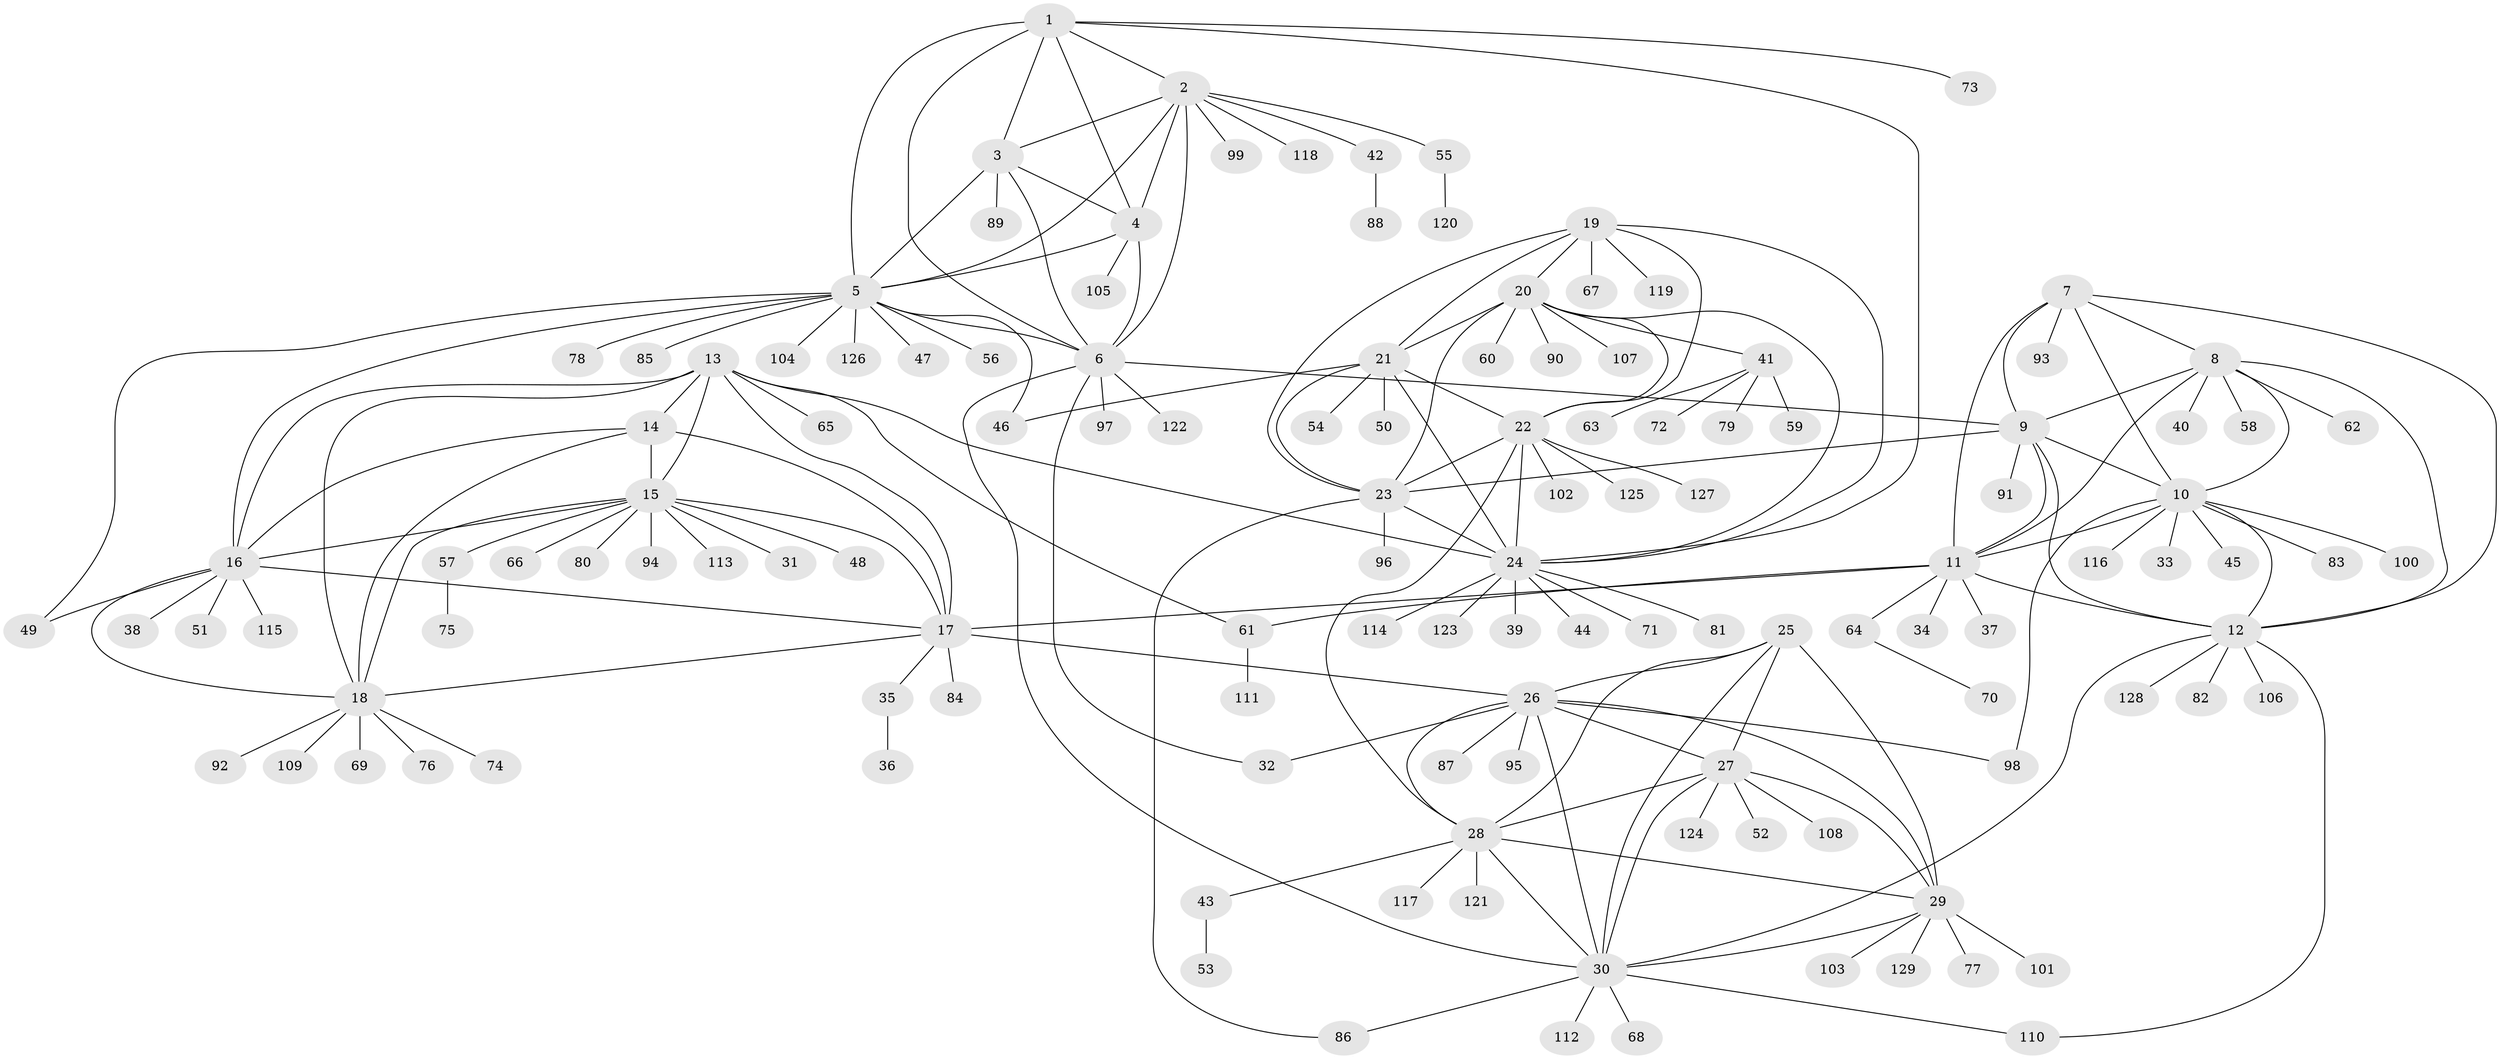 // coarse degree distribution, {8: 0.011111111111111112, 4: 0.011111111111111112, 5: 0.03333333333333333, 6: 0.011111111111111112, 10: 0.022222222222222223, 1: 0.8222222222222222, 14: 0.022222222222222223, 2: 0.03333333333333333, 11: 0.011111111111111112, 12: 0.011111111111111112, 18: 0.011111111111111112}
// Generated by graph-tools (version 1.1) at 2025/58/03/04/25 21:58:24]
// undirected, 129 vertices, 191 edges
graph export_dot {
graph [start="1"]
  node [color=gray90,style=filled];
  1;
  2;
  3;
  4;
  5;
  6;
  7;
  8;
  9;
  10;
  11;
  12;
  13;
  14;
  15;
  16;
  17;
  18;
  19;
  20;
  21;
  22;
  23;
  24;
  25;
  26;
  27;
  28;
  29;
  30;
  31;
  32;
  33;
  34;
  35;
  36;
  37;
  38;
  39;
  40;
  41;
  42;
  43;
  44;
  45;
  46;
  47;
  48;
  49;
  50;
  51;
  52;
  53;
  54;
  55;
  56;
  57;
  58;
  59;
  60;
  61;
  62;
  63;
  64;
  65;
  66;
  67;
  68;
  69;
  70;
  71;
  72;
  73;
  74;
  75;
  76;
  77;
  78;
  79;
  80;
  81;
  82;
  83;
  84;
  85;
  86;
  87;
  88;
  89;
  90;
  91;
  92;
  93;
  94;
  95;
  96;
  97;
  98;
  99;
  100;
  101;
  102;
  103;
  104;
  105;
  106;
  107;
  108;
  109;
  110;
  111;
  112;
  113;
  114;
  115;
  116;
  117;
  118;
  119;
  120;
  121;
  122;
  123;
  124;
  125;
  126;
  127;
  128;
  129;
  1 -- 2;
  1 -- 3;
  1 -- 4;
  1 -- 5;
  1 -- 6;
  1 -- 24;
  1 -- 73;
  2 -- 3;
  2 -- 4;
  2 -- 5;
  2 -- 6;
  2 -- 42;
  2 -- 55;
  2 -- 99;
  2 -- 118;
  3 -- 4;
  3 -- 5;
  3 -- 6;
  3 -- 89;
  4 -- 5;
  4 -- 6;
  4 -- 105;
  5 -- 6;
  5 -- 16;
  5 -- 46;
  5 -- 47;
  5 -- 49;
  5 -- 56;
  5 -- 78;
  5 -- 85;
  5 -- 104;
  5 -- 126;
  6 -- 9;
  6 -- 30;
  6 -- 32;
  6 -- 97;
  6 -- 122;
  7 -- 8;
  7 -- 9;
  7 -- 10;
  7 -- 11;
  7 -- 12;
  7 -- 93;
  8 -- 9;
  8 -- 10;
  8 -- 11;
  8 -- 12;
  8 -- 40;
  8 -- 58;
  8 -- 62;
  9 -- 10;
  9 -- 11;
  9 -- 12;
  9 -- 23;
  9 -- 91;
  10 -- 11;
  10 -- 12;
  10 -- 33;
  10 -- 45;
  10 -- 83;
  10 -- 98;
  10 -- 100;
  10 -- 116;
  11 -- 12;
  11 -- 17;
  11 -- 34;
  11 -- 37;
  11 -- 61;
  11 -- 64;
  12 -- 30;
  12 -- 82;
  12 -- 106;
  12 -- 110;
  12 -- 128;
  13 -- 14;
  13 -- 15;
  13 -- 16;
  13 -- 17;
  13 -- 18;
  13 -- 24;
  13 -- 61;
  13 -- 65;
  14 -- 15;
  14 -- 16;
  14 -- 17;
  14 -- 18;
  15 -- 16;
  15 -- 17;
  15 -- 18;
  15 -- 31;
  15 -- 48;
  15 -- 57;
  15 -- 66;
  15 -- 80;
  15 -- 94;
  15 -- 113;
  16 -- 17;
  16 -- 18;
  16 -- 38;
  16 -- 49;
  16 -- 51;
  16 -- 115;
  17 -- 18;
  17 -- 26;
  17 -- 35;
  17 -- 84;
  18 -- 69;
  18 -- 74;
  18 -- 76;
  18 -- 92;
  18 -- 109;
  19 -- 20;
  19 -- 21;
  19 -- 22;
  19 -- 23;
  19 -- 24;
  19 -- 67;
  19 -- 119;
  20 -- 21;
  20 -- 22;
  20 -- 23;
  20 -- 24;
  20 -- 41;
  20 -- 60;
  20 -- 90;
  20 -- 107;
  21 -- 22;
  21 -- 23;
  21 -- 24;
  21 -- 46;
  21 -- 50;
  21 -- 54;
  22 -- 23;
  22 -- 24;
  22 -- 28;
  22 -- 102;
  22 -- 125;
  22 -- 127;
  23 -- 24;
  23 -- 86;
  23 -- 96;
  24 -- 39;
  24 -- 44;
  24 -- 71;
  24 -- 81;
  24 -- 114;
  24 -- 123;
  25 -- 26;
  25 -- 27;
  25 -- 28;
  25 -- 29;
  25 -- 30;
  26 -- 27;
  26 -- 28;
  26 -- 29;
  26 -- 30;
  26 -- 32;
  26 -- 87;
  26 -- 95;
  26 -- 98;
  27 -- 28;
  27 -- 29;
  27 -- 30;
  27 -- 52;
  27 -- 108;
  27 -- 124;
  28 -- 29;
  28 -- 30;
  28 -- 43;
  28 -- 117;
  28 -- 121;
  29 -- 30;
  29 -- 77;
  29 -- 101;
  29 -- 103;
  29 -- 129;
  30 -- 68;
  30 -- 86;
  30 -- 110;
  30 -- 112;
  35 -- 36;
  41 -- 59;
  41 -- 63;
  41 -- 72;
  41 -- 79;
  42 -- 88;
  43 -- 53;
  55 -- 120;
  57 -- 75;
  61 -- 111;
  64 -- 70;
}

